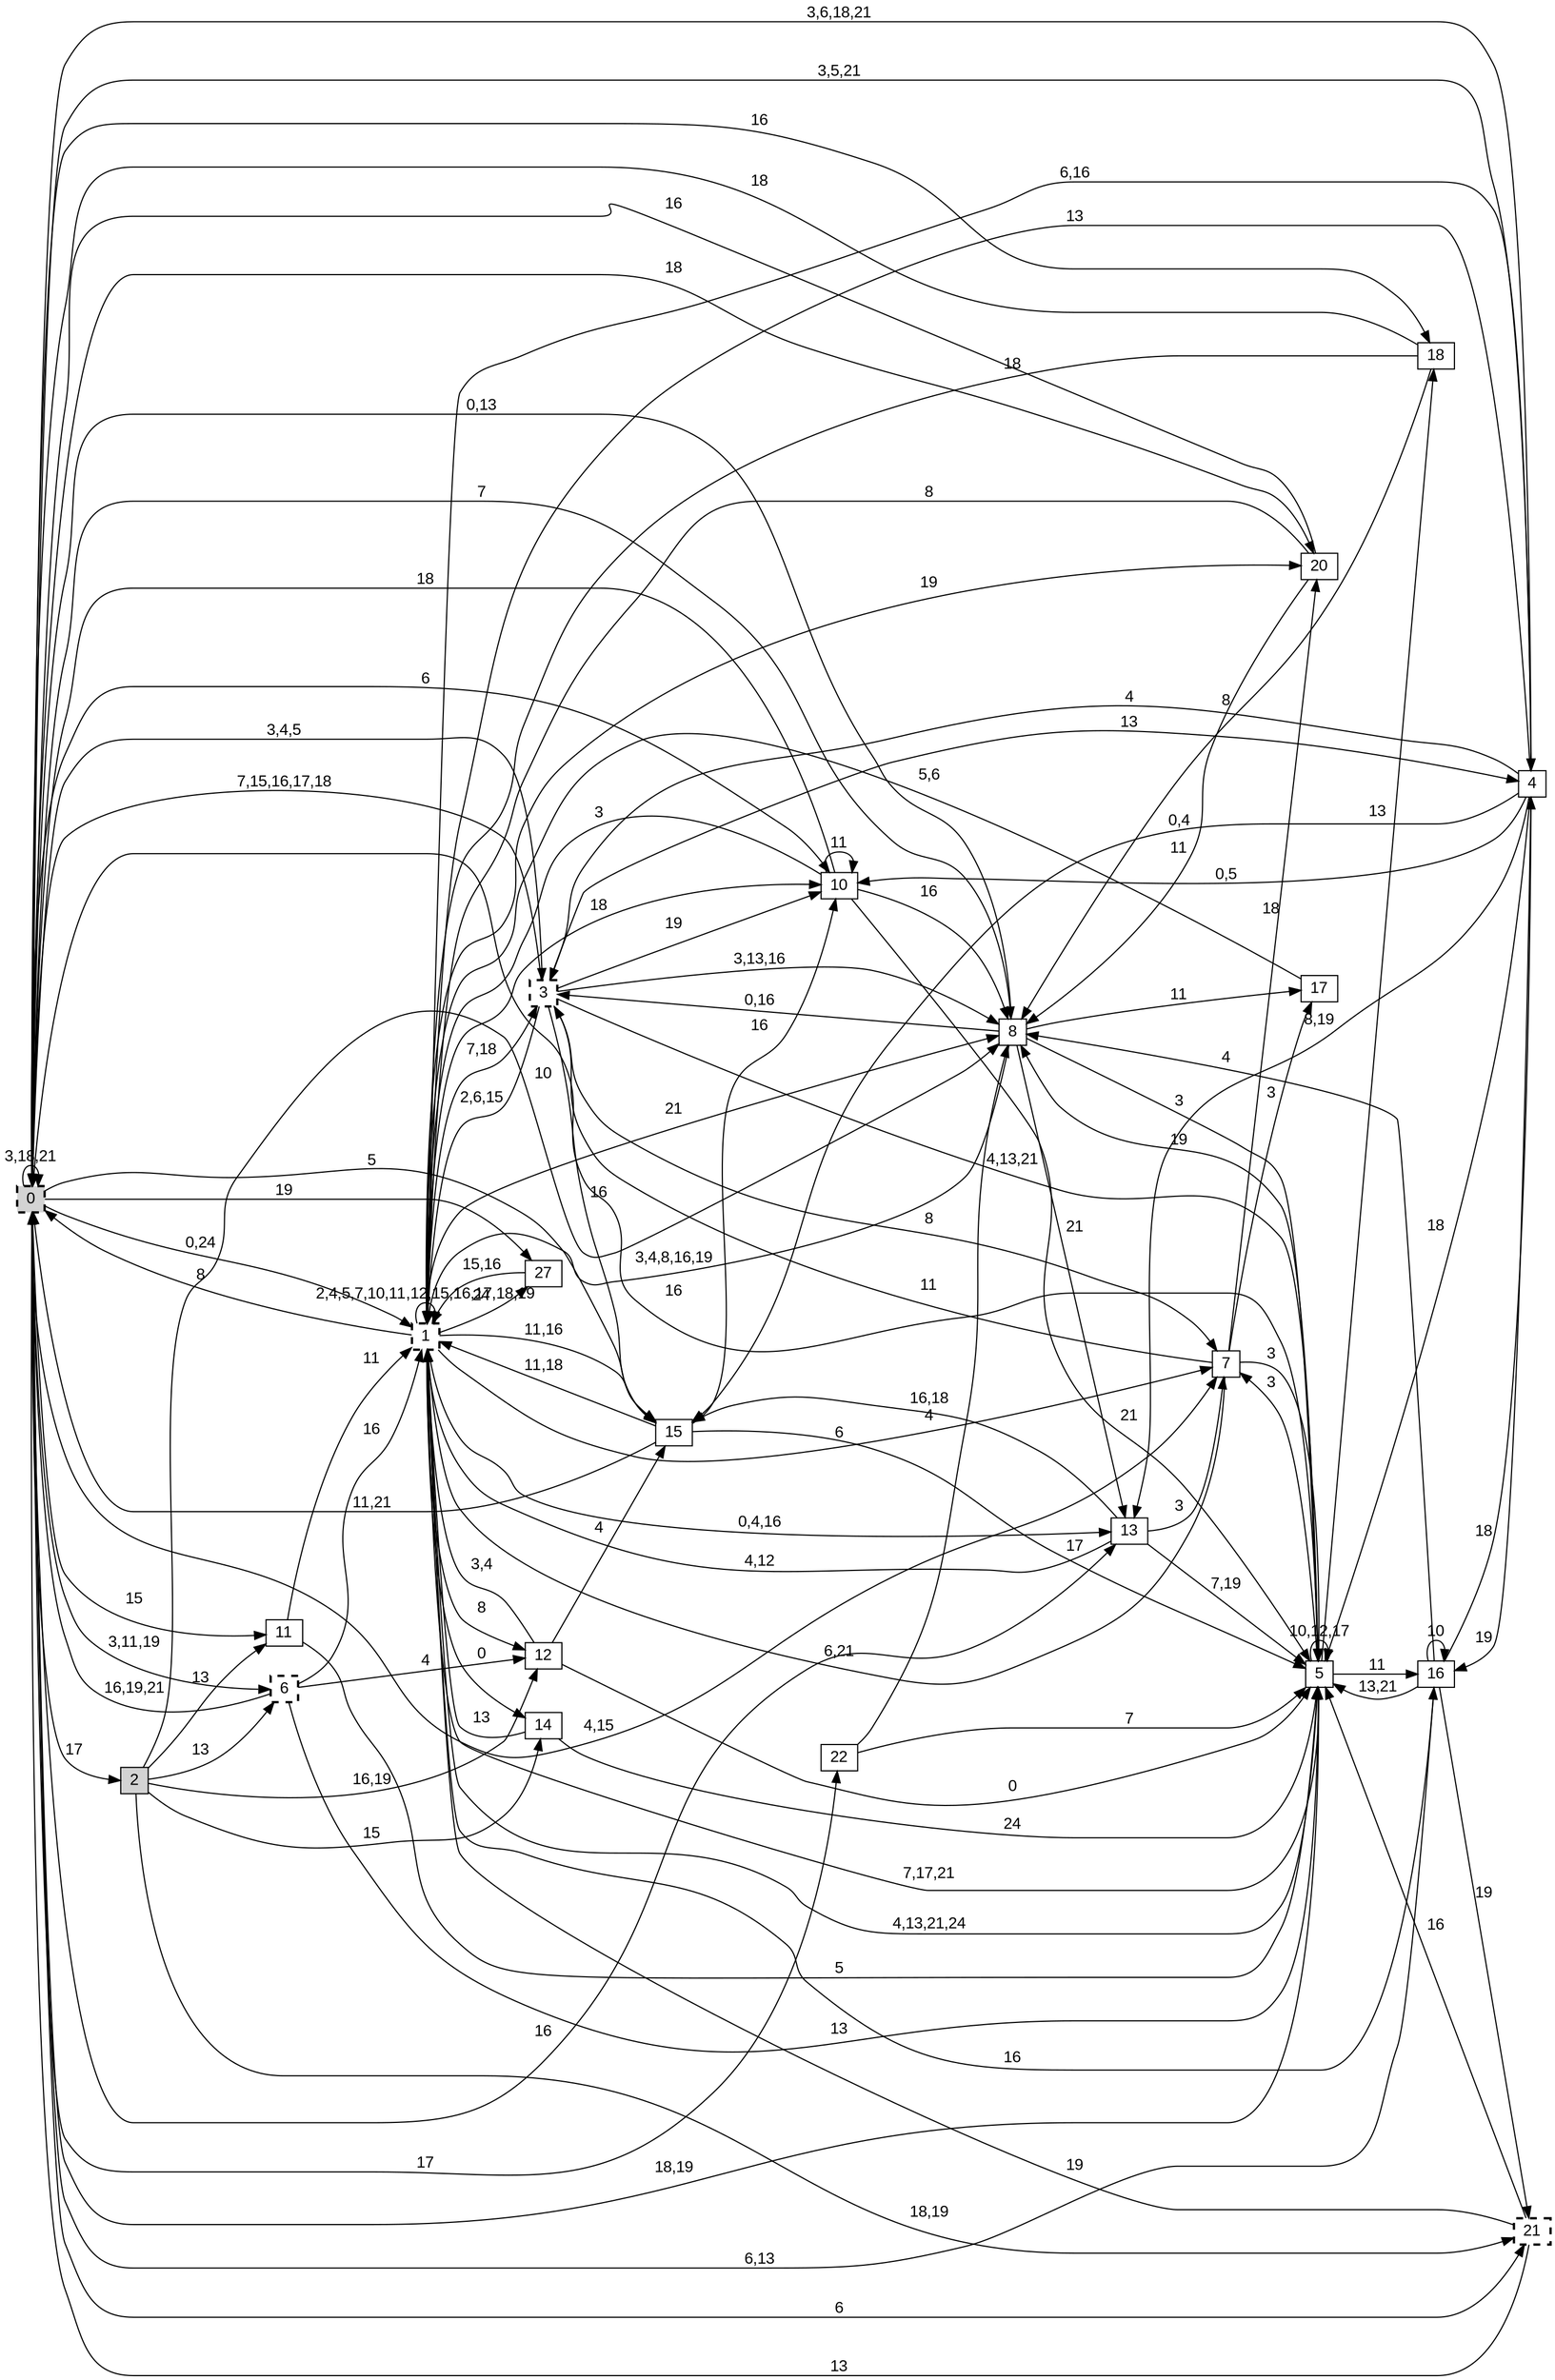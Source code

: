 digraph "NDFA" {
  rankdir=LR
  node [shape=box width=0.1 height=0.1 fontname=Arial]
  edge [fontname=Arial]
/* Estados */
 s0 [label="0" style="filled,bold,dashed"] /* I:1 F:1 D:0 */
 s1 [label="1" style="bold,dashed"] /* I:0 F:1 D:0 */
 s2 [label="2" style="filled"] /* I:1 F:0 D:0 */
 s3 [label="3" style="bold,dashed"] /* I:0 F:1 D:0 */
 s4 [label="4" ] /* I:0 F:0 D:0 */
 s5 [label="5" ] /* I:0 F:0 D:0 */
 s6 [label="6" style="bold,dashed"] /* I:0 F:1 D:0 */
 s7 [label="7" ] /* I:0 F:0 D:0 */
 s8 [label="8" ] /* I:0 F:0 D:0 */
 s10 [label="10" ] /* I:0 F:0 D:0 */
 s11 [label="11" ] /* I:0 F:0 D:0 */
 s12 [label="12" ] /* I:0 F:0 D:0 */
 s13 [label="13" ] /* I:0 F:0 D:0 */
 s14 [label="14" ] /* I:0 F:0 D:0 */
 s15 [label="15" ] /* I:0 F:0 D:0 */
 s16 [label="16" ] /* I:0 F:0 D:0 */
 s17 [label="17" ] /* I:0 F:0 D:0 */
 s18 [label="18" ] /* I:0 F:0 D:0 */
 s20 [label="20" ] /* I:0 F:0 D:0 */
 s21 [label="21" style="bold,dashed"] /* I:0 F:1 D:0 */
 s22 [label="22" ] /* I:0 F:0 D:0 */
 s27 [label="27" ] /* I:0 F:0 D:0 */
/* Transiciones */
  s0 -> s0 [label="3,18,21"]
  s0 -> s1 [label="0,24"]
  s0 -> s2 [label="17"]
  s0 -> s3 [label="3,4,5"]
  s0 -> s4 [label="3,6,18,21"]
  s0 -> s5 [label="18,19"]
  s0 -> s6 [label="3,11,19"]
  s0 -> s7 [label="4,15"]
  s0 -> s8 [label="7"]
  s0 -> s10 [label="6"]
  s0 -> s11 [label="15"]
  s0 -> s13 [label="16"]
  s0 -> s15 [label="5"]
  s0 -> s16 [label="6,13"]
  s0 -> s18 [label="16"]
  s0 -> s20 [label="18"]
  s0 -> s21 [label="6"]
  s0 -> s22 [label="17"]
  s0 -> s27 [label="19"]
  s1 -> s0 [label="8"]
  s1 -> s1 [label="2,4,5,7,10,11,12,15,16,17,18,19"]
  s1 -> s3 [label="7,18"]
  s1 -> s4 [label="6,16"]
  s1 -> s5 [label="4,13,21,24"]
  s1 -> s7 [label="6"]
  s1 -> s8 [label="21"]
  s1 -> s10 [label="18"]
  s1 -> s12 [label="8"]
  s1 -> s13 [label="0,4,16"]
  s1 -> s14 [label="0"]
  s1 -> s15 [label="11,16"]
  s1 -> s20 [label="19"]
  s1 -> s27 [label="24"]
  s2 -> s6 [label="13"]
  s2 -> s8 [label="10"]
  s2 -> s11 [label="13"]
  s2 -> s12 [label="16,19"]
  s2 -> s14 [label="15"]
  s2 -> s21 [label="18,19"]
  s3 -> s0 [label="7,15,16,17,18"]
  s3 -> s1 [label="2,6,15"]
  s3 -> s4 [label="13"]
  s3 -> s5 [label="4,13,21"]
  s3 -> s7 [label="8"]
  s3 -> s8 [label="3,13,16"]
  s3 -> s10 [label="19"]
  s3 -> s15 [label="16"]
  s4 -> s0 [label="3,5,21"]
  s4 -> s1 [label="13"]
  s4 -> s3 [label="4"]
  s4 -> s5 [label="18"]
  s4 -> s10 [label="0,5"]
  s4 -> s13 [label="8,19"]
  s4 -> s15 [label="0,4"]
  s4 -> s16 [label="19"]
  s5 -> s0 [label="16"]
  s5 -> s1 [label="7,17,21"]
  s5 -> s5 [label="10,12,17"]
  s5 -> s7 [label="3"]
  s5 -> s8 [label="19"]
  s5 -> s16 [label="11"]
  s5 -> s18 [label="13"]
  s6 -> s0 [label="16,19,21"]
  s6 -> s1 [label="16"]
  s6 -> s5 [label="13"]
  s6 -> s12 [label="4"]
  s7 -> s1 [label="6,21"]
  s7 -> s3 [label="11"]
  s7 -> s5 [label="3"]
  s7 -> s17 [label="3"]
  s7 -> s20 [label="18"]
  s8 -> s0 [label="0,13"]
  s8 -> s1 [label="3,4,8,16,19"]
  s8 -> s3 [label="0,16"]
  s8 -> s5 [label="3"]
  s8 -> s13 [label="21"]
  s8 -> s17 [label="11"]
  s10 -> s0 [label="18"]
  s10 -> s1 [label="3"]
  s10 -> s5 [label="21"]
  s10 -> s8 [label="16"]
  s10 -> s10 [label="11"]
  s11 -> s1 [label="11"]
  s11 -> s5 [label="5"]
  s12 -> s1 [label="3,4"]
  s12 -> s5 [label="0"]
  s12 -> s15 [label="4"]
  s13 -> s1 [label="4,12"]
  s13 -> s5 [label="7,19"]
  s13 -> s7 [label="3"]
  s13 -> s15 [label="16,18"]
  s14 -> s1 [label="13"]
  s14 -> s5 [label="24"]
  s15 -> s0 [label="11,21"]
  s15 -> s1 [label="11,18"]
  s15 -> s5 [label="17"]
  s15 -> s10 [label="16"]
  s16 -> s1 [label="16"]
  s16 -> s4 [label="18"]
  s16 -> s5 [label="13,21"]
  s16 -> s8 [label="4"]
  s16 -> s16 [label="10"]
  s16 -> s21 [label="19"]
  s17 -> s1 [label="5,6"]
  s18 -> s0 [label="18"]
  s18 -> s1 [label="18"]
  s18 -> s8 [label="8"]
  s20 -> s0 [label="16"]
  s20 -> s1 [label="8"]
  s20 -> s8 [label="11"]
  s21 -> s0 [label="13"]
  s21 -> s1 [label="19"]
  s21 -> s5 [label="16"]
  s22 -> s5 [label="7"]
  s22 -> s8 [label="4"]
  s27 -> s1 [label="15,16"]
}
